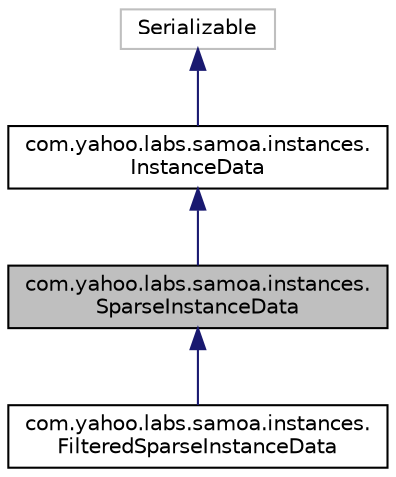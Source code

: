 digraph "com.yahoo.labs.samoa.instances.SparseInstanceData"
{
 // LATEX_PDF_SIZE
  edge [fontname="Helvetica",fontsize="10",labelfontname="Helvetica",labelfontsize="10"];
  node [fontname="Helvetica",fontsize="10",shape=record];
  Node1 [label="com.yahoo.labs.samoa.instances.\lSparseInstanceData",height=0.2,width=0.4,color="black", fillcolor="grey75", style="filled", fontcolor="black",tooltip=" "];
  Node2 -> Node1 [dir="back",color="midnightblue",fontsize="10",style="solid"];
  Node2 [label="com.yahoo.labs.samoa.instances.\lInstanceData",height=0.2,width=0.4,color="black", fillcolor="white", style="filled",URL="$interfacecom_1_1yahoo_1_1labs_1_1samoa_1_1instances_1_1_instance_data.html",tooltip=" "];
  Node3 -> Node2 [dir="back",color="midnightblue",fontsize="10",style="solid"];
  Node3 [label="Serializable",height=0.2,width=0.4,color="grey75", fillcolor="white", style="filled",tooltip=" "];
  Node1 -> Node4 [dir="back",color="midnightblue",fontsize="10",style="solid"];
  Node4 [label="com.yahoo.labs.samoa.instances.\lFilteredSparseInstanceData",height=0.2,width=0.4,color="black", fillcolor="white", style="filled",URL="$classcom_1_1yahoo_1_1labs_1_1samoa_1_1instances_1_1_filtered_sparse_instance_data.html",tooltip=" "];
}
